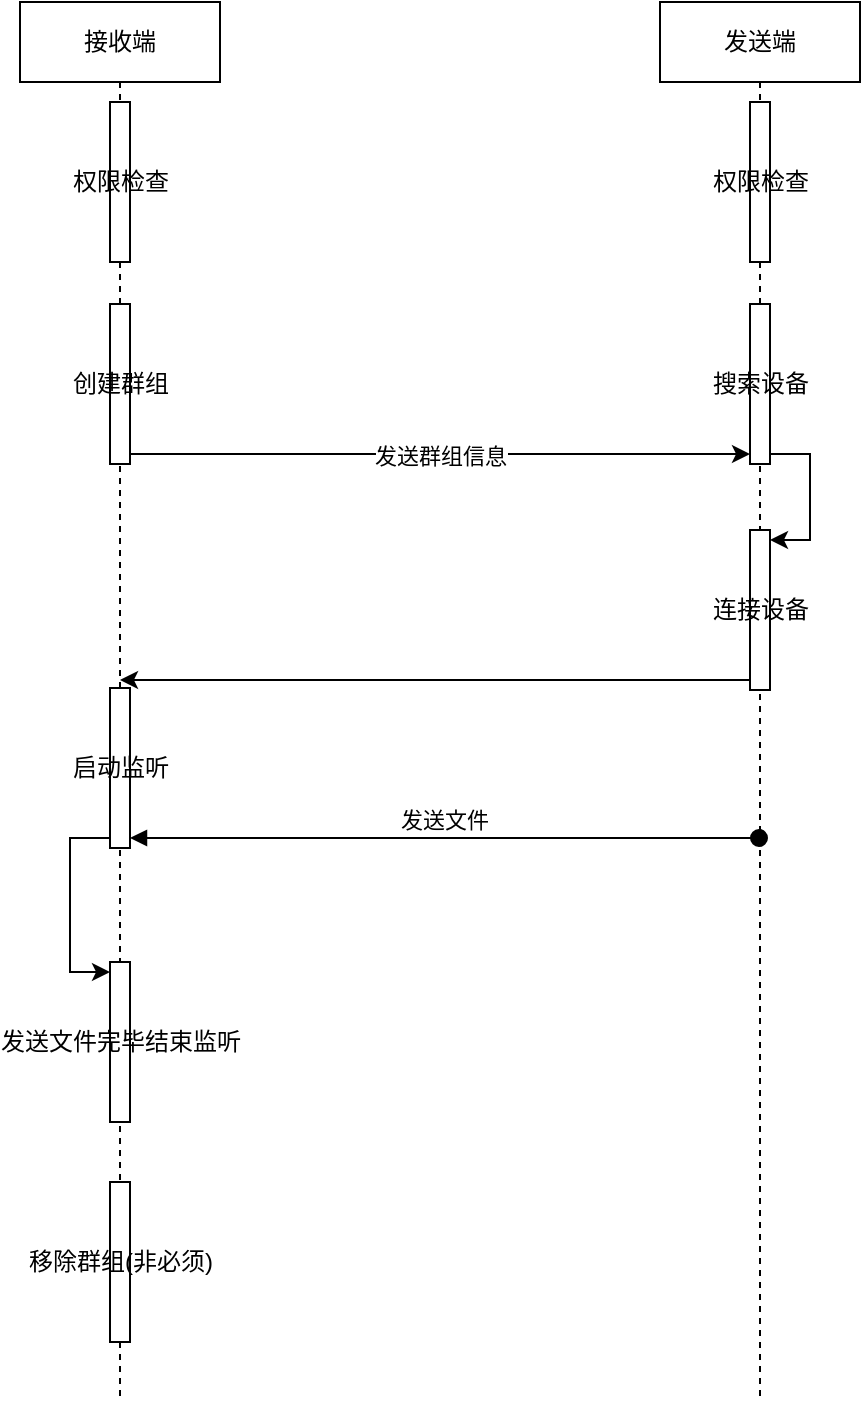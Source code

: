 <mxfile version="26.1.1" pages="2">
  <diagram id="2I81s6SYYrY1x2AikOrU" name="RAW">
    <mxGraphModel dx="977" dy="719" grid="1" gridSize="10" guides="1" tooltips="1" connect="1" arrows="1" fold="1" page="1" pageScale="1" pageWidth="827" pageHeight="1169" math="0" shadow="0">
      <root>
        <mxCell id="0" />
        <mxCell id="1" parent="0" />
        <mxCell id="SzppsAgQnOZCMFuT_Vh7-1" value="接收端" style="shape=umlLifeline;perimeter=lifelinePerimeter;whiteSpace=wrap;html=1;container=1;dropTarget=0;collapsible=0;recursiveResize=0;outlineConnect=0;portConstraint=eastwest;newEdgeStyle={&quot;curved&quot;:0,&quot;rounded&quot;:0};" vertex="1" parent="1">
          <mxGeometry x="160" y="120" width="100" height="700" as="geometry" />
        </mxCell>
        <mxCell id="SzppsAgQnOZCMFuT_Vh7-3" value="权限检查" style="html=1;points=[[0,0,0,0,5],[0,1,0,0,-5],[1,0,0,0,5],[1,1,0,0,-5]];perimeter=orthogonalPerimeter;outlineConnect=0;targetShapes=umlLifeline;portConstraint=eastwest;newEdgeStyle={&quot;curved&quot;:0,&quot;rounded&quot;:0};" vertex="1" parent="SzppsAgQnOZCMFuT_Vh7-1">
          <mxGeometry x="45" y="50" width="10" height="80" as="geometry" />
        </mxCell>
        <mxCell id="SzppsAgQnOZCMFuT_Vh7-5" value="创建群组" style="html=1;points=[[0,0,0,0,5],[0,1,0,0,-5],[1,0,0,0,5],[1,1,0,0,-5]];perimeter=orthogonalPerimeter;outlineConnect=0;targetShapes=umlLifeline;portConstraint=eastwest;newEdgeStyle={&quot;curved&quot;:0,&quot;rounded&quot;:0};" vertex="1" parent="SzppsAgQnOZCMFuT_Vh7-1">
          <mxGeometry x="45" y="151" width="10" height="80" as="geometry" />
        </mxCell>
        <mxCell id="SzppsAgQnOZCMFuT_Vh7-16" value="启动监听" style="html=1;points=[[0,0,0,0,5],[0,1,0,0,-5],[1,0,0,0,5],[1,1,0,0,-5]];perimeter=orthogonalPerimeter;outlineConnect=0;targetShapes=umlLifeline;portConstraint=eastwest;newEdgeStyle={&quot;curved&quot;:0,&quot;rounded&quot;:0};" vertex="1" parent="SzppsAgQnOZCMFuT_Vh7-1">
          <mxGeometry x="45" y="343" width="10" height="80" as="geometry" />
        </mxCell>
        <mxCell id="SzppsAgQnOZCMFuT_Vh7-20" value="发送文件完毕结束监听" style="html=1;points=[[0,0,0,0,5],[0,1,0,0,-5],[1,0,0,0,5],[1,1,0,0,-5]];perimeter=orthogonalPerimeter;outlineConnect=0;targetShapes=umlLifeline;portConstraint=eastwest;newEdgeStyle={&quot;curved&quot;:0,&quot;rounded&quot;:0};" vertex="1" parent="SzppsAgQnOZCMFuT_Vh7-1">
          <mxGeometry x="45" y="480" width="10" height="80" as="geometry" />
        </mxCell>
        <mxCell id="SzppsAgQnOZCMFuT_Vh7-22" style="edgeStyle=orthogonalEdgeStyle;rounded=0;orthogonalLoop=1;jettySize=auto;html=1;curved=0;exitX=0;exitY=1;exitDx=0;exitDy=-5;exitPerimeter=0;entryX=0;entryY=0;entryDx=0;entryDy=5;entryPerimeter=0;" edge="1" parent="SzppsAgQnOZCMFuT_Vh7-1" source="SzppsAgQnOZCMFuT_Vh7-16" target="SzppsAgQnOZCMFuT_Vh7-20">
          <mxGeometry relative="1" as="geometry" />
        </mxCell>
        <mxCell id="SzppsAgQnOZCMFuT_Vh7-23" value="移除群组(非必须)" style="html=1;points=[[0,0,0,0,5],[0,1,0,0,-5],[1,0,0,0,5],[1,1,0,0,-5]];perimeter=orthogonalPerimeter;outlineConnect=0;targetShapes=umlLifeline;portConstraint=eastwest;newEdgeStyle={&quot;curved&quot;:0,&quot;rounded&quot;:0};" vertex="1" parent="SzppsAgQnOZCMFuT_Vh7-1">
          <mxGeometry x="45" y="590" width="10" height="80" as="geometry" />
        </mxCell>
        <mxCell id="SzppsAgQnOZCMFuT_Vh7-2" value="发送端" style="shape=umlLifeline;perimeter=lifelinePerimeter;whiteSpace=wrap;html=1;container=1;dropTarget=0;collapsible=0;recursiveResize=0;outlineConnect=0;portConstraint=eastwest;newEdgeStyle={&quot;curved&quot;:0,&quot;rounded&quot;:0};" vertex="1" parent="1">
          <mxGeometry x="480" y="120" width="100" height="700" as="geometry" />
        </mxCell>
        <mxCell id="SzppsAgQnOZCMFuT_Vh7-4" value="权限检查" style="html=1;points=[[0,0,0,0,5],[0,1,0,0,-5],[1,0,0,0,5],[1,1,0,0,-5]];perimeter=orthogonalPerimeter;outlineConnect=0;targetShapes=umlLifeline;portConstraint=eastwest;newEdgeStyle={&quot;curved&quot;:0,&quot;rounded&quot;:0};" vertex="1" parent="SzppsAgQnOZCMFuT_Vh7-2">
          <mxGeometry x="45" y="50" width="10" height="80" as="geometry" />
        </mxCell>
        <mxCell id="SzppsAgQnOZCMFuT_Vh7-13" value="连接设备" style="html=1;points=[[0,0,0,0,5],[0,1,0,0,-5],[1,0,0,0,5],[1,1,0,0,-5]];perimeter=orthogonalPerimeter;outlineConnect=0;targetShapes=umlLifeline;portConstraint=eastwest;newEdgeStyle={&quot;curved&quot;:0,&quot;rounded&quot;:0};" vertex="1" parent="SzppsAgQnOZCMFuT_Vh7-2">
          <mxGeometry x="45" y="264" width="10" height="80" as="geometry" />
        </mxCell>
        <mxCell id="SzppsAgQnOZCMFuT_Vh7-7" value="搜索设备" style="html=1;points=[[0,0,0,0,5],[0,1,0,0,-5],[1,0,0,0,5],[1,1,0,0,-5]];perimeter=orthogonalPerimeter;outlineConnect=0;targetShapes=umlLifeline;portConstraint=eastwest;newEdgeStyle={&quot;curved&quot;:0,&quot;rounded&quot;:0};" vertex="1" parent="1">
          <mxGeometry x="525" y="271" width="10" height="80" as="geometry" />
        </mxCell>
        <mxCell id="SzppsAgQnOZCMFuT_Vh7-15" style="edgeStyle=orthogonalEdgeStyle;rounded=0;orthogonalLoop=1;jettySize=auto;html=1;curved=0;exitX=1;exitY=1;exitDx=0;exitDy=-5;exitPerimeter=0;entryX=1;entryY=0;entryDx=0;entryDy=5;entryPerimeter=0;" edge="1" parent="1" source="SzppsAgQnOZCMFuT_Vh7-7" target="SzppsAgQnOZCMFuT_Vh7-13">
          <mxGeometry relative="1" as="geometry" />
        </mxCell>
        <mxCell id="SzppsAgQnOZCMFuT_Vh7-17" style="edgeStyle=none;rounded=0;orthogonalLoop=1;jettySize=auto;html=1;curved=0;exitX=0;exitY=1;exitDx=0;exitDy=-5;exitPerimeter=0;" edge="1" parent="1" source="SzppsAgQnOZCMFuT_Vh7-13" target="SzppsAgQnOZCMFuT_Vh7-1">
          <mxGeometry relative="1" as="geometry">
            <mxPoint x="250" y="460" as="targetPoint" />
          </mxGeometry>
        </mxCell>
        <mxCell id="SzppsAgQnOZCMFuT_Vh7-18" value="发送文件" style="html=1;verticalAlign=bottom;startArrow=oval;startFill=1;endArrow=block;startSize=8;curved=0;rounded=0;entryX=1;entryY=1;entryDx=0;entryDy=-5;entryPerimeter=0;" edge="1" parent="1" source="SzppsAgQnOZCMFuT_Vh7-2" target="SzppsAgQnOZCMFuT_Vh7-16">
          <mxGeometry width="60" relative="1" as="geometry">
            <mxPoint x="480" y="560" as="sourcePoint" />
            <mxPoint x="420" y="560" as="targetPoint" />
          </mxGeometry>
        </mxCell>
        <mxCell id="SzppsAgQnOZCMFuT_Vh7-25" style="edgeStyle=none;rounded=0;orthogonalLoop=1;jettySize=auto;html=1;curved=0;exitX=1;exitY=1;exitDx=0;exitDy=-5;exitPerimeter=0;entryX=0;entryY=1;entryDx=0;entryDy=-5;entryPerimeter=0;" edge="1" parent="1" source="SzppsAgQnOZCMFuT_Vh7-5" target="SzppsAgQnOZCMFuT_Vh7-7">
          <mxGeometry relative="1" as="geometry">
            <mxPoint x="520" y="350" as="targetPoint" />
          </mxGeometry>
        </mxCell>
        <mxCell id="SzppsAgQnOZCMFuT_Vh7-26" value="发送群组信息" style="edgeLabel;html=1;align=center;verticalAlign=middle;resizable=0;points=[];" vertex="1" connectable="0" parent="SzppsAgQnOZCMFuT_Vh7-25">
          <mxGeometry x="-0.003" y="-1" relative="1" as="geometry">
            <mxPoint as="offset" />
          </mxGeometry>
        </mxCell>
      </root>
    </mxGraphModel>
  </diagram>
  <diagram name="APP接收和发送启动流程" id="s9Yt01ANsarYS2g8yIwP">
    <mxGraphModel dx="977" dy="719" grid="1" gridSize="10" guides="1" tooltips="1" connect="1" arrows="1" fold="1" page="1" pageScale="1" pageWidth="827" pageHeight="1169" math="0" shadow="0">
      <root>
        <mxCell id="0" />
        <mxCell id="1" parent="0" />
        <mxCell id="cThfeQXd64-KMosrvyd4-3" style="edgeStyle=orthogonalEdgeStyle;rounded=0;orthogonalLoop=1;jettySize=auto;html=1;" edge="1" parent="1" source="cThfeQXd64-KMosrvyd4-1" target="cThfeQXd64-KMosrvyd4-2">
          <mxGeometry relative="1" as="geometry" />
        </mxCell>
        <mxCell id="cThfeQXd64-KMosrvyd4-1" value="APP打开" style="rounded=0;whiteSpace=wrap;html=1;" vertex="1" parent="1">
          <mxGeometry x="245" y="156" width="70" height="30" as="geometry" />
        </mxCell>
        <mxCell id="cThfeQXd64-KMosrvyd4-15" style="edgeStyle=none;rounded=0;orthogonalLoop=1;jettySize=auto;html=1;entryX=0.5;entryY=0;entryDx=0;entryDy=0;" edge="1" parent="1" source="cThfeQXd64-KMosrvyd4-2" target="cThfeQXd64-KMosrvyd4-13">
          <mxGeometry relative="1" as="geometry" />
        </mxCell>
        <mxCell id="cThfeQXd64-KMosrvyd4-2" value="申请权限" style="rounded=0;whiteSpace=wrap;html=1;" vertex="1" parent="1">
          <mxGeometry x="245" y="210" width="70" height="30" as="geometry" />
        </mxCell>
        <mxCell id="f9mgH454PJ9sDQ5XhM_N-2" value="" style="edgeStyle=none;rounded=0;orthogonalLoop=1;jettySize=auto;html=1;" edge="1" parent="1" source="cThfeQXd64-KMosrvyd4-13" target="f9mgH454PJ9sDQ5XhM_N-1">
          <mxGeometry relative="1" as="geometry" />
        </mxCell>
        <mxCell id="cThfeQXd64-KMosrvyd4-13" value="创建群组" style="whiteSpace=wrap;html=1;rounded=0;" vertex="1" parent="1">
          <mxGeometry x="245" y="270" width="70" height="30" as="geometry" />
        </mxCell>
        <mxCell id="rQxdnpEtJtPmqQLno3SW-2" value="" style="edgeStyle=orthogonalEdgeStyle;rounded=0;orthogonalLoop=1;jettySize=auto;html=1;" edge="1" parent="1" source="f9mgH454PJ9sDQ5XhM_N-1" target="rQxdnpEtJtPmqQLno3SW-1">
          <mxGeometry relative="1" as="geometry" />
        </mxCell>
        <mxCell id="rQxdnpEtJtPmqQLno3SW-3" value="Y" style="edgeLabel;html=1;align=center;verticalAlign=middle;resizable=0;points=[];" vertex="1" connectable="0" parent="rQxdnpEtJtPmqQLno3SW-2">
          <mxGeometry x="-0.162" width="30" height="30" relative="1" as="geometry">
            <mxPoint x="-15" y="-15" as="offset" />
          </mxGeometry>
        </mxCell>
        <mxCell id="f9mgH454PJ9sDQ5XhM_N-1" value="是否有连接" style="rhombus;whiteSpace=wrap;html=1;rounded=0;" vertex="1" parent="1">
          <mxGeometry x="240" y="356" width="80" height="30" as="geometry" />
        </mxCell>
        <mxCell id="MqnZ0OkT3MXYnwTeoUL9-2" value="" style="edgeStyle=orthogonalEdgeStyle;rounded=0;orthogonalLoop=1;jettySize=auto;html=1;" edge="1" parent="1" source="rQxdnpEtJtPmqQLno3SW-1" target="MqnZ0OkT3MXYnwTeoUL9-1">
          <mxGeometry relative="1" as="geometry" />
        </mxCell>
        <mxCell id="rQxdnpEtJtPmqQLno3SW-1" value="启动监听" style="whiteSpace=wrap;html=1;rounded=0;" vertex="1" parent="1">
          <mxGeometry x="245" y="420" width="70" height="30" as="geometry" />
        </mxCell>
        <mxCell id="rQxdnpEtJtPmqQLno3SW-5" style="edgeStyle=orthogonalEdgeStyle;rounded=0;orthogonalLoop=1;jettySize=auto;html=1;exitX=0;exitY=0.5;exitDx=0;exitDy=0;entryX=0.5;entryY=0;entryDx=0;entryDy=0;" edge="1" parent="1" source="f9mgH454PJ9sDQ5XhM_N-1" target="f9mgH454PJ9sDQ5XhM_N-1">
          <mxGeometry relative="1" as="geometry">
            <Array as="points">
              <mxPoint x="210" y="370" />
              <mxPoint x="210" y="310" />
              <mxPoint x="280" y="310" />
            </Array>
          </mxGeometry>
        </mxCell>
        <mxCell id="rQxdnpEtJtPmqQLno3SW-6" value="N" style="edgeLabel;html=1;align=center;verticalAlign=middle;resizable=0;points=[];" vertex="1" connectable="0" parent="rQxdnpEtJtPmqQLno3SW-5">
          <mxGeometry x="-0.363" y="2" width="30" height="30" relative="1" as="geometry">
            <mxPoint x="-15" y="-15" as="offset" />
          </mxGeometry>
        </mxCell>
        <mxCell id="MqnZ0OkT3MXYnwTeoUL9-4" value="" style="edgeStyle=orthogonalEdgeStyle;rounded=0;orthogonalLoop=1;jettySize=auto;html=1;" edge="1" parent="1" source="MqnZ0OkT3MXYnwTeoUL9-1" target="MqnZ0OkT3MXYnwTeoUL9-3">
          <mxGeometry relative="1" as="geometry" />
        </mxCell>
        <mxCell id="MqnZ0OkT3MXYnwTeoUL9-1" value="保存并接收文件" style="whiteSpace=wrap;html=1;rounded=0;" vertex="1" parent="1">
          <mxGeometry x="225" y="480" width="110" height="30" as="geometry" />
        </mxCell>
        <mxCell id="MqnZ0OkT3MXYnwTeoUL9-5" style="edgeStyle=orthogonalEdgeStyle;rounded=0;orthogonalLoop=1;jettySize=auto;html=1;entryX=1;entryY=0.5;entryDx=0;entryDy=0;" edge="1" parent="1" source="MqnZ0OkT3MXYnwTeoUL9-3" target="f9mgH454PJ9sDQ5XhM_N-1">
          <mxGeometry relative="1" as="geometry">
            <Array as="points">
              <mxPoint x="380" y="551" />
              <mxPoint x="380" y="371" />
            </Array>
          </mxGeometry>
        </mxCell>
        <mxCell id="MqnZ0OkT3MXYnwTeoUL9-3" value="接收完毕" style="whiteSpace=wrap;html=1;rounded=0;" vertex="1" parent="1">
          <mxGeometry x="245" y="536" width="70" height="30" as="geometry" />
        </mxCell>
        <mxCell id="MqnZ0OkT3MXYnwTeoUL9-6" style="edgeStyle=orthogonalEdgeStyle;rounded=0;orthogonalLoop=1;jettySize=auto;html=1;" edge="1" parent="1" source="MqnZ0OkT3MXYnwTeoUL9-7" target="MqnZ0OkT3MXYnwTeoUL9-9">
          <mxGeometry relative="1" as="geometry" />
        </mxCell>
        <mxCell id="MqnZ0OkT3MXYnwTeoUL9-7" value="APP打开" style="rounded=0;whiteSpace=wrap;html=1;" vertex="1" parent="1">
          <mxGeometry x="695" y="156" width="70" height="30" as="geometry" />
        </mxCell>
        <mxCell id="MqnZ0OkT3MXYnwTeoUL9-8" style="edgeStyle=none;rounded=0;orthogonalLoop=1;jettySize=auto;html=1;entryX=0.5;entryY=0;entryDx=0;entryDy=0;" edge="1" parent="1" source="MqnZ0OkT3MXYnwTeoUL9-9" target="MqnZ0OkT3MXYnwTeoUL9-10">
          <mxGeometry relative="1" as="geometry" />
        </mxCell>
        <mxCell id="MqnZ0OkT3MXYnwTeoUL9-9" value="申请权限" style="rounded=0;whiteSpace=wrap;html=1;" vertex="1" parent="1">
          <mxGeometry x="695" y="210" width="70" height="30" as="geometry" />
        </mxCell>
        <mxCell id="MqnZ0OkT3MXYnwTeoUL9-17" style="edgeStyle=orthogonalEdgeStyle;rounded=0;orthogonalLoop=1;jettySize=auto;html=1;" edge="1" parent="1" source="MqnZ0OkT3MXYnwTeoUL9-10" target="MqnZ0OkT3MXYnwTeoUL9-16">
          <mxGeometry relative="1" as="geometry" />
        </mxCell>
        <mxCell id="MqnZ0OkT3MXYnwTeoUL9-10" value="创建群组" style="whiteSpace=wrap;html=1;rounded=0;" vertex="1" parent="1">
          <mxGeometry x="695" y="270" width="70" height="30" as="geometry" />
        </mxCell>
        <mxCell id="MqnZ0OkT3MXYnwTeoUL9-11" value="APP内接收流程" style="text;html=1;align=center;verticalAlign=middle;resizable=0;points=[];autosize=1;strokeColor=none;fillColor=none;" vertex="1" parent="1">
          <mxGeometry x="225" y="120" width="110" height="30" as="geometry" />
        </mxCell>
        <mxCell id="MqnZ0OkT3MXYnwTeoUL9-12" value="APP内发送流程" style="text;html=1;align=center;verticalAlign=middle;resizable=0;points=[];autosize=1;strokeColor=none;fillColor=none;" vertex="1" parent="1">
          <mxGeometry x="675" y="120" width="110" height="30" as="geometry" />
        </mxCell>
        <mxCell id="MqnZ0OkT3MXYnwTeoUL9-19" value="" style="rounded=0;orthogonalLoop=1;jettySize=auto;html=1;" edge="1" parent="1" source="MqnZ0OkT3MXYnwTeoUL9-16" target="MqnZ0OkT3MXYnwTeoUL9-18">
          <mxGeometry relative="1" as="geometry" />
        </mxCell>
        <mxCell id="MqnZ0OkT3MXYnwTeoUL9-16" value="点击APP发送按钮" style="rounded=0;whiteSpace=wrap;html=1;" vertex="1" parent="1">
          <mxGeometry x="670" y="320" width="120" height="30" as="geometry" />
        </mxCell>
        <mxCell id="MqnZ0OkT3MXYnwTeoUL9-22" value="" style="rounded=0;orthogonalLoop=1;jettySize=auto;html=1;" edge="1" parent="1" source="MqnZ0OkT3MXYnwTeoUL9-18" target="MqnZ0OkT3MXYnwTeoUL9-21">
          <mxGeometry relative="1" as="geometry" />
        </mxCell>
        <mxCell id="MqnZ0OkT3MXYnwTeoUL9-18" value="关闭群组和接收端程序，初始化发送程序" style="whiteSpace=wrap;html=1;rounded=0;" vertex="1" parent="1">
          <mxGeometry x="610" y="373" width="240" height="30" as="geometry" />
        </mxCell>
        <mxCell id="MqnZ0OkT3MXYnwTeoUL9-26" value="" style="edgeStyle=orthogonalEdgeStyle;rounded=0;orthogonalLoop=1;jettySize=auto;html=1;" edge="1" parent="1" source="MqnZ0OkT3MXYnwTeoUL9-21" target="MqnZ0OkT3MXYnwTeoUL9-25">
          <mxGeometry relative="1" as="geometry" />
        </mxCell>
        <mxCell id="MqnZ0OkT3MXYnwTeoUL9-21" value="选择文件" style="whiteSpace=wrap;html=1;rounded=0;" vertex="1" parent="1">
          <mxGeometry x="695" y="420" width="70" height="30" as="geometry" />
        </mxCell>
        <mxCell id="MqnZ0OkT3MXYnwTeoUL9-28" value="" style="edgeStyle=orthogonalEdgeStyle;rounded=0;orthogonalLoop=1;jettySize=auto;html=1;" edge="1" parent="1" source="MqnZ0OkT3MXYnwTeoUL9-25" target="MqnZ0OkT3MXYnwTeoUL9-27">
          <mxGeometry relative="1" as="geometry" />
        </mxCell>
        <mxCell id="MqnZ0OkT3MXYnwTeoUL9-25" value="搜索群组" style="whiteSpace=wrap;html=1;rounded=0;" vertex="1" parent="1">
          <mxGeometry x="695" y="474" width="70" height="30" as="geometry" />
        </mxCell>
        <mxCell id="MqnZ0OkT3MXYnwTeoUL9-30" style="edgeStyle=orthogonalEdgeStyle;rounded=0;orthogonalLoop=1;jettySize=auto;html=1;" edge="1" parent="1" source="MqnZ0OkT3MXYnwTeoUL9-27">
          <mxGeometry relative="1" as="geometry">
            <mxPoint x="730" y="460" as="targetPoint" />
            <Array as="points">
              <mxPoint x="850" y="545" />
              <mxPoint x="850" y="460" />
              <mxPoint x="765" y="460" />
            </Array>
          </mxGeometry>
        </mxCell>
        <mxCell id="MqnZ0OkT3MXYnwTeoUL9-31" value="N" style="edgeLabel;html=1;align=center;verticalAlign=middle;resizable=0;points=[];" vertex="1" connectable="0" parent="MqnZ0OkT3MXYnwTeoUL9-30">
          <mxGeometry x="-0.304" y="1" relative="1" as="geometry">
            <mxPoint as="offset" />
          </mxGeometry>
        </mxCell>
        <mxCell id="MqnZ0OkT3MXYnwTeoUL9-33" value="" style="edgeStyle=orthogonalEdgeStyle;rounded=0;orthogonalLoop=1;jettySize=auto;html=1;" edge="1" parent="1" source="MqnZ0OkT3MXYnwTeoUL9-27" target="MqnZ0OkT3MXYnwTeoUL9-32">
          <mxGeometry relative="1" as="geometry" />
        </mxCell>
        <mxCell id="MqnZ0OkT3MXYnwTeoUL9-34" value="Y" style="edgeLabel;html=1;align=center;verticalAlign=middle;resizable=0;points=[];" vertex="1" connectable="0" parent="MqnZ0OkT3MXYnwTeoUL9-33">
          <mxGeometry x="-0.178" y="-3" relative="1" as="geometry">
            <mxPoint as="offset" />
          </mxGeometry>
        </mxCell>
        <mxCell id="MqnZ0OkT3MXYnwTeoUL9-27" value="想要发送的群组是否存在" style="rhombus;whiteSpace=wrap;html=1;rounded=0;" vertex="1" parent="1">
          <mxGeometry x="650" y="530" width="160" height="30" as="geometry" />
        </mxCell>
        <mxCell id="MqnZ0OkT3MXYnwTeoUL9-36" value="" style="edgeStyle=orthogonalEdgeStyle;rounded=0;orthogonalLoop=1;jettySize=auto;html=1;" edge="1" parent="1" source="MqnZ0OkT3MXYnwTeoUL9-32" target="MqnZ0OkT3MXYnwTeoUL9-35">
          <mxGeometry relative="1" as="geometry" />
        </mxCell>
        <mxCell id="MqnZ0OkT3MXYnwTeoUL9-32" value="选择群组" style="whiteSpace=wrap;html=1;rounded=0;" vertex="1" parent="1">
          <mxGeometry x="695" y="604" width="70" height="30" as="geometry" />
        </mxCell>
        <mxCell id="MqnZ0OkT3MXYnwTeoUL9-39" value="" style="edgeStyle=orthogonalEdgeStyle;rounded=0;orthogonalLoop=1;jettySize=auto;html=1;" edge="1" parent="1" source="MqnZ0OkT3MXYnwTeoUL9-35" target="MqnZ0OkT3MXYnwTeoUL9-38">
          <mxGeometry relative="1" as="geometry" />
        </mxCell>
        <mxCell id="MqnZ0OkT3MXYnwTeoUL9-35" value="开始发送" style="whiteSpace=wrap;html=1;rounded=0;" vertex="1" parent="1">
          <mxGeometry x="695" y="654" width="70" height="30" as="geometry" />
        </mxCell>
        <mxCell id="MqnZ0OkT3MXYnwTeoUL9-38" value="显示发送成功" style="whiteSpace=wrap;html=1;rounded=0;" vertex="1" parent="1">
          <mxGeometry x="680" y="700" width="100" height="30" as="geometry" />
        </mxCell>
        <mxCell id="MqnZ0OkT3MXYnwTeoUL9-41" value="应用外发送流程" style="text;html=1;align=center;verticalAlign=middle;resizable=0;points=[];autosize=1;strokeColor=none;fillColor=none;" vertex="1" parent="1">
          <mxGeometry x="955" y="118" width="110" height="30" as="geometry" />
        </mxCell>
        <mxCell id="MqnZ0OkT3MXYnwTeoUL9-44" value="" style="edgeStyle=orthogonalEdgeStyle;rounded=0;orthogonalLoop=1;jettySize=auto;html=1;" edge="1" parent="1" source="MqnZ0OkT3MXYnwTeoUL9-42" target="MqnZ0OkT3MXYnwTeoUL9-43">
          <mxGeometry relative="1" as="geometry" />
        </mxCell>
        <mxCell id="MqnZ0OkT3MXYnwTeoUL9-42" value="申请权限" style="rounded=0;whiteSpace=wrap;html=1;" vertex="1" parent="1">
          <mxGeometry x="975" y="156" width="70" height="30" as="geometry" />
        </mxCell>
        <mxCell id="MqnZ0OkT3MXYnwTeoUL9-59" style="edgeStyle=orthogonalEdgeStyle;rounded=0;orthogonalLoop=1;jettySize=auto;html=1;entryX=0.5;entryY=0;entryDx=0;entryDy=0;" edge="1" parent="1" source="MqnZ0OkT3MXYnwTeoUL9-43" target="MqnZ0OkT3MXYnwTeoUL9-46">
          <mxGeometry relative="1" as="geometry" />
        </mxCell>
        <mxCell id="MqnZ0OkT3MXYnwTeoUL9-43" value="初始化发送程序" style="whiteSpace=wrap;html=1;rounded=0;" vertex="1" parent="1">
          <mxGeometry x="955" y="210" width="110" height="30" as="geometry" />
        </mxCell>
        <mxCell id="MqnZ0OkT3MXYnwTeoUL9-45" value="" style="edgeStyle=orthogonalEdgeStyle;rounded=0;orthogonalLoop=1;jettySize=auto;html=1;" edge="1" parent="1" source="MqnZ0OkT3MXYnwTeoUL9-46" target="MqnZ0OkT3MXYnwTeoUL9-48">
          <mxGeometry relative="1" as="geometry" />
        </mxCell>
        <mxCell id="MqnZ0OkT3MXYnwTeoUL9-46" value="选择文件" style="whiteSpace=wrap;html=1;rounded=0;" vertex="1" parent="1">
          <mxGeometry x="975" y="260" width="70" height="30" as="geometry" />
        </mxCell>
        <mxCell id="MqnZ0OkT3MXYnwTeoUL9-47" value="" style="edgeStyle=orthogonalEdgeStyle;rounded=0;orthogonalLoop=1;jettySize=auto;html=1;" edge="1" parent="1" source="MqnZ0OkT3MXYnwTeoUL9-48" target="MqnZ0OkT3MXYnwTeoUL9-53">
          <mxGeometry relative="1" as="geometry" />
        </mxCell>
        <mxCell id="MqnZ0OkT3MXYnwTeoUL9-48" value="搜索群组" style="whiteSpace=wrap;html=1;rounded=0;" vertex="1" parent="1">
          <mxGeometry x="975" y="314" width="70" height="30" as="geometry" />
        </mxCell>
        <mxCell id="MqnZ0OkT3MXYnwTeoUL9-49" style="edgeStyle=orthogonalEdgeStyle;rounded=0;orthogonalLoop=1;jettySize=auto;html=1;" edge="1" parent="1" source="MqnZ0OkT3MXYnwTeoUL9-53">
          <mxGeometry relative="1" as="geometry">
            <mxPoint x="1010" y="300" as="targetPoint" />
            <Array as="points">
              <mxPoint x="1130" y="385" />
              <mxPoint x="1130" y="300" />
              <mxPoint x="1045" y="300" />
            </Array>
          </mxGeometry>
        </mxCell>
        <mxCell id="MqnZ0OkT3MXYnwTeoUL9-50" value="N" style="edgeLabel;html=1;align=center;verticalAlign=middle;resizable=0;points=[];" vertex="1" connectable="0" parent="MqnZ0OkT3MXYnwTeoUL9-49">
          <mxGeometry x="-0.304" y="1" relative="1" as="geometry">
            <mxPoint as="offset" />
          </mxGeometry>
        </mxCell>
        <mxCell id="MqnZ0OkT3MXYnwTeoUL9-51" value="" style="edgeStyle=orthogonalEdgeStyle;rounded=0;orthogonalLoop=1;jettySize=auto;html=1;" edge="1" parent="1" source="MqnZ0OkT3MXYnwTeoUL9-53" target="MqnZ0OkT3MXYnwTeoUL9-55">
          <mxGeometry relative="1" as="geometry" />
        </mxCell>
        <mxCell id="MqnZ0OkT3MXYnwTeoUL9-52" value="Y" style="edgeLabel;html=1;align=center;verticalAlign=middle;resizable=0;points=[];" vertex="1" connectable="0" parent="MqnZ0OkT3MXYnwTeoUL9-51">
          <mxGeometry x="-0.178" y="-3" relative="1" as="geometry">
            <mxPoint as="offset" />
          </mxGeometry>
        </mxCell>
        <mxCell id="MqnZ0OkT3MXYnwTeoUL9-53" value="想要发送的群组是否存在" style="rhombus;whiteSpace=wrap;html=1;rounded=0;" vertex="1" parent="1">
          <mxGeometry x="930" y="370" width="160" height="30" as="geometry" />
        </mxCell>
        <mxCell id="MqnZ0OkT3MXYnwTeoUL9-54" value="" style="edgeStyle=orthogonalEdgeStyle;rounded=0;orthogonalLoop=1;jettySize=auto;html=1;" edge="1" parent="1" source="MqnZ0OkT3MXYnwTeoUL9-55" target="MqnZ0OkT3MXYnwTeoUL9-57">
          <mxGeometry relative="1" as="geometry" />
        </mxCell>
        <mxCell id="MqnZ0OkT3MXYnwTeoUL9-55" value="选择群组" style="whiteSpace=wrap;html=1;rounded=0;" vertex="1" parent="1">
          <mxGeometry x="975" y="444" width="70" height="30" as="geometry" />
        </mxCell>
        <mxCell id="MqnZ0OkT3MXYnwTeoUL9-56" value="" style="edgeStyle=orthogonalEdgeStyle;rounded=0;orthogonalLoop=1;jettySize=auto;html=1;" edge="1" parent="1" source="MqnZ0OkT3MXYnwTeoUL9-57" target="MqnZ0OkT3MXYnwTeoUL9-58">
          <mxGeometry relative="1" as="geometry" />
        </mxCell>
        <mxCell id="MqnZ0OkT3MXYnwTeoUL9-57" value="开始发送" style="whiteSpace=wrap;html=1;rounded=0;" vertex="1" parent="1">
          <mxGeometry x="975" y="494" width="70" height="30" as="geometry" />
        </mxCell>
        <mxCell id="MqnZ0OkT3MXYnwTeoUL9-58" value="显示发送成功" style="whiteSpace=wrap;html=1;rounded=0;" vertex="1" parent="1">
          <mxGeometry x="960" y="540" width="100" height="30" as="geometry" />
        </mxCell>
      </root>
    </mxGraphModel>
  </diagram>
</mxfile>
